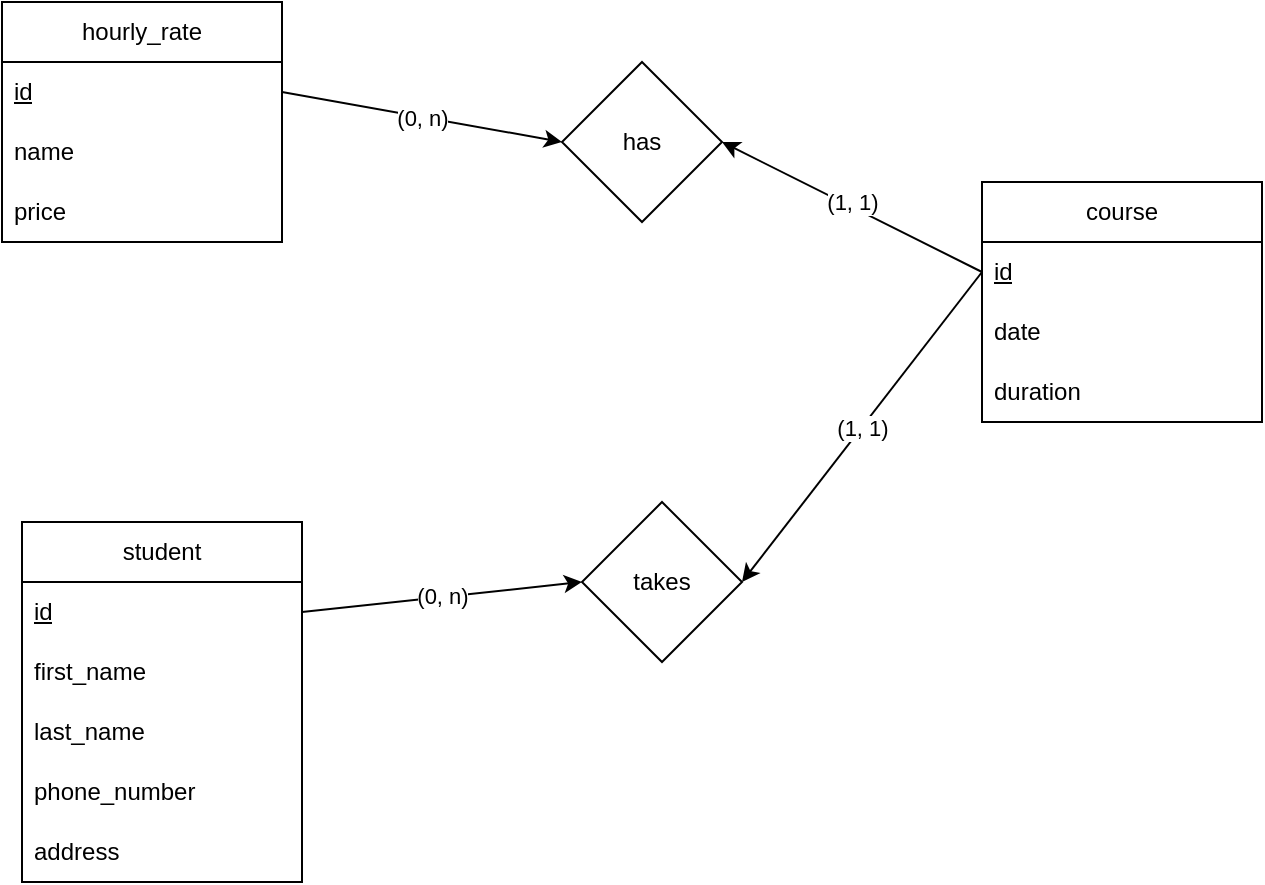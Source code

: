 <mxfile version="24.9.0">
  <diagram id="R2lEEEUBdFMjLlhIrx00" name="Page-1">
    <mxGraphModel dx="1250" dy="585" grid="1" gridSize="10" guides="1" tooltips="1" connect="1" arrows="1" fold="1" page="1" pageScale="1" pageWidth="850" pageHeight="1100" math="0" shadow="0" extFonts="Permanent Marker^https://fonts.googleapis.com/css?family=Permanent+Marker">
      <root>
        <mxCell id="0" />
        <mxCell id="1" parent="0" />
        <mxCell id="FZZj91ICMIYE0WlQEAza-1" value="student" style="swimlane;fontStyle=0;childLayout=stackLayout;horizontal=1;startSize=30;horizontalStack=0;resizeParent=1;resizeParentMax=0;resizeLast=0;collapsible=1;marginBottom=0;whiteSpace=wrap;html=1;" vertex="1" parent="1">
          <mxGeometry x="150" y="320" width="140" height="180" as="geometry" />
        </mxCell>
        <mxCell id="FZZj91ICMIYE0WlQEAza-2" value="&lt;u&gt;id&lt;/u&gt;" style="text;strokeColor=none;fillColor=none;align=left;verticalAlign=middle;spacingLeft=4;spacingRight=4;overflow=hidden;points=[[0,0.5],[1,0.5]];portConstraint=eastwest;rotatable=0;whiteSpace=wrap;html=1;" vertex="1" parent="FZZj91ICMIYE0WlQEAza-1">
          <mxGeometry y="30" width="140" height="30" as="geometry" />
        </mxCell>
        <mxCell id="FZZj91ICMIYE0WlQEAza-3" value="first_name" style="text;strokeColor=none;fillColor=none;align=left;verticalAlign=middle;spacingLeft=4;spacingRight=4;overflow=hidden;points=[[0,0.5],[1,0.5]];portConstraint=eastwest;rotatable=0;whiteSpace=wrap;html=1;" vertex="1" parent="FZZj91ICMIYE0WlQEAza-1">
          <mxGeometry y="60" width="140" height="30" as="geometry" />
        </mxCell>
        <mxCell id="FZZj91ICMIYE0WlQEAza-4" value="last_name" style="text;strokeColor=none;fillColor=none;align=left;verticalAlign=middle;spacingLeft=4;spacingRight=4;overflow=hidden;points=[[0,0.5],[1,0.5]];portConstraint=eastwest;rotatable=0;whiteSpace=wrap;html=1;" vertex="1" parent="FZZj91ICMIYE0WlQEAza-1">
          <mxGeometry y="90" width="140" height="30" as="geometry" />
        </mxCell>
        <mxCell id="FZZj91ICMIYE0WlQEAza-5" value="phone_number" style="text;strokeColor=none;fillColor=none;align=left;verticalAlign=middle;spacingLeft=4;spacingRight=4;overflow=hidden;points=[[0,0.5],[1,0.5]];portConstraint=eastwest;rotatable=0;whiteSpace=wrap;html=1;" vertex="1" parent="FZZj91ICMIYE0WlQEAza-1">
          <mxGeometry y="120" width="140" height="30" as="geometry" />
        </mxCell>
        <mxCell id="FZZj91ICMIYE0WlQEAza-6" value="address" style="text;strokeColor=none;fillColor=none;align=left;verticalAlign=middle;spacingLeft=4;spacingRight=4;overflow=hidden;points=[[0,0.5],[1,0.5]];portConstraint=eastwest;rotatable=0;whiteSpace=wrap;html=1;" vertex="1" parent="FZZj91ICMIYE0WlQEAza-1">
          <mxGeometry y="150" width="140" height="30" as="geometry" />
        </mxCell>
        <mxCell id="FZZj91ICMIYE0WlQEAza-7" value="hourly_rate" style="swimlane;fontStyle=0;childLayout=stackLayout;horizontal=1;startSize=30;horizontalStack=0;resizeParent=1;resizeParentMax=0;resizeLast=0;collapsible=1;marginBottom=0;whiteSpace=wrap;html=1;" vertex="1" parent="1">
          <mxGeometry x="140" y="60" width="140" height="120" as="geometry" />
        </mxCell>
        <mxCell id="FZZj91ICMIYE0WlQEAza-8" value="&lt;u&gt;id&lt;/u&gt;" style="text;strokeColor=none;fillColor=none;align=left;verticalAlign=middle;spacingLeft=4;spacingRight=4;overflow=hidden;points=[[0,0.5],[1,0.5]];portConstraint=eastwest;rotatable=0;whiteSpace=wrap;html=1;" vertex="1" parent="FZZj91ICMIYE0WlQEAza-7">
          <mxGeometry y="30" width="140" height="30" as="geometry" />
        </mxCell>
        <mxCell id="FZZj91ICMIYE0WlQEAza-9" value="name" style="text;strokeColor=none;fillColor=none;align=left;verticalAlign=middle;spacingLeft=4;spacingRight=4;overflow=hidden;points=[[0,0.5],[1,0.5]];portConstraint=eastwest;rotatable=0;whiteSpace=wrap;html=1;" vertex="1" parent="FZZj91ICMIYE0WlQEAza-7">
          <mxGeometry y="60" width="140" height="30" as="geometry" />
        </mxCell>
        <mxCell id="FZZj91ICMIYE0WlQEAza-10" value="price" style="text;strokeColor=none;fillColor=none;align=left;verticalAlign=middle;spacingLeft=4;spacingRight=4;overflow=hidden;points=[[0,0.5],[1,0.5]];portConstraint=eastwest;rotatable=0;whiteSpace=wrap;html=1;" vertex="1" parent="FZZj91ICMIYE0WlQEAza-7">
          <mxGeometry y="90" width="140" height="30" as="geometry" />
        </mxCell>
        <mxCell id="FZZj91ICMIYE0WlQEAza-11" value="course" style="swimlane;fontStyle=0;childLayout=stackLayout;horizontal=1;startSize=30;horizontalStack=0;resizeParent=1;resizeParentMax=0;resizeLast=0;collapsible=1;marginBottom=0;whiteSpace=wrap;html=1;" vertex="1" parent="1">
          <mxGeometry x="630" y="150" width="140" height="120" as="geometry" />
        </mxCell>
        <mxCell id="FZZj91ICMIYE0WlQEAza-12" value="&lt;u&gt;id&lt;/u&gt;" style="text;strokeColor=none;fillColor=none;align=left;verticalAlign=middle;spacingLeft=4;spacingRight=4;overflow=hidden;points=[[0,0.5],[1,0.5]];portConstraint=eastwest;rotatable=0;whiteSpace=wrap;html=1;" vertex="1" parent="FZZj91ICMIYE0WlQEAza-11">
          <mxGeometry y="30" width="140" height="30" as="geometry" />
        </mxCell>
        <mxCell id="FZZj91ICMIYE0WlQEAza-13" value="date" style="text;strokeColor=none;fillColor=none;align=left;verticalAlign=middle;spacingLeft=4;spacingRight=4;overflow=hidden;points=[[0,0.5],[1,0.5]];portConstraint=eastwest;rotatable=0;whiteSpace=wrap;html=1;" vertex="1" parent="FZZj91ICMIYE0WlQEAza-11">
          <mxGeometry y="60" width="140" height="30" as="geometry" />
        </mxCell>
        <mxCell id="FZZj91ICMIYE0WlQEAza-16" value="duration" style="text;strokeColor=none;fillColor=none;align=left;verticalAlign=middle;spacingLeft=4;spacingRight=4;overflow=hidden;points=[[0,0.5],[1,0.5]];portConstraint=eastwest;rotatable=0;whiteSpace=wrap;html=1;" vertex="1" parent="FZZj91ICMIYE0WlQEAza-11">
          <mxGeometry y="90" width="140" height="30" as="geometry" />
        </mxCell>
        <mxCell id="FZZj91ICMIYE0WlQEAza-17" value="has" style="rhombus;whiteSpace=wrap;html=1;" vertex="1" parent="1">
          <mxGeometry x="420" y="90" width="80" height="80" as="geometry" />
        </mxCell>
        <mxCell id="FZZj91ICMIYE0WlQEAza-18" value="takes" style="rhombus;whiteSpace=wrap;html=1;" vertex="1" parent="1">
          <mxGeometry x="430" y="310" width="80" height="80" as="geometry" />
        </mxCell>
        <mxCell id="FZZj91ICMIYE0WlQEAza-19" value="(0, n)" style="endArrow=classic;html=1;rounded=0;exitX=1;exitY=0.5;exitDx=0;exitDy=0;entryX=0;entryY=0.5;entryDx=0;entryDy=0;" edge="1" parent="1" source="FZZj91ICMIYE0WlQEAza-2" target="FZZj91ICMIYE0WlQEAza-18">
          <mxGeometry relative="1" as="geometry">
            <mxPoint x="470" y="280" as="sourcePoint" />
            <mxPoint x="570" y="280" as="targetPoint" />
          </mxGeometry>
        </mxCell>
        <mxCell id="FZZj91ICMIYE0WlQEAza-22" value="" style="endArrow=classic;html=1;rounded=0;exitX=0;exitY=0.5;exitDx=0;exitDy=0;entryX=1;entryY=0.5;entryDx=0;entryDy=0;" edge="1" parent="1" source="FZZj91ICMIYE0WlQEAza-12" target="FZZj91ICMIYE0WlQEAza-18">
          <mxGeometry relative="1" as="geometry">
            <mxPoint x="440" y="280" as="sourcePoint" />
            <mxPoint x="540" y="280" as="targetPoint" />
          </mxGeometry>
        </mxCell>
        <mxCell id="FZZj91ICMIYE0WlQEAza-23" value="(1, 1)" style="edgeLabel;resizable=0;html=1;;align=center;verticalAlign=middle;" connectable="0" vertex="1" parent="FZZj91ICMIYE0WlQEAza-22">
          <mxGeometry relative="1" as="geometry" />
        </mxCell>
        <mxCell id="FZZj91ICMIYE0WlQEAza-24" value="" style="endArrow=classic;html=1;rounded=0;exitX=0;exitY=0.5;exitDx=0;exitDy=0;entryX=1;entryY=0.5;entryDx=0;entryDy=0;" edge="1" parent="1" source="FZZj91ICMIYE0WlQEAza-12" target="FZZj91ICMIYE0WlQEAza-17">
          <mxGeometry relative="1" as="geometry">
            <mxPoint x="440" y="280" as="sourcePoint" />
            <mxPoint x="540" y="280" as="targetPoint" />
          </mxGeometry>
        </mxCell>
        <mxCell id="FZZj91ICMIYE0WlQEAza-25" value="(1, 1)" style="edgeLabel;resizable=0;html=1;;align=center;verticalAlign=middle;" connectable="0" vertex="1" parent="FZZj91ICMIYE0WlQEAza-24">
          <mxGeometry relative="1" as="geometry">
            <mxPoint y="-3" as="offset" />
          </mxGeometry>
        </mxCell>
        <mxCell id="FZZj91ICMIYE0WlQEAza-28" value="" style="endArrow=classic;html=1;rounded=0;exitX=1;exitY=0.5;exitDx=0;exitDy=0;entryX=0;entryY=0.5;entryDx=0;entryDy=0;" edge="1" parent="1" source="FZZj91ICMIYE0WlQEAza-8" target="FZZj91ICMIYE0WlQEAza-17">
          <mxGeometry relative="1" as="geometry">
            <mxPoint x="440" y="280" as="sourcePoint" />
            <mxPoint x="540" y="280" as="targetPoint" />
          </mxGeometry>
        </mxCell>
        <mxCell id="FZZj91ICMIYE0WlQEAza-29" value="(0, n)" style="edgeLabel;resizable=0;html=1;;align=center;verticalAlign=middle;" connectable="0" vertex="1" parent="FZZj91ICMIYE0WlQEAza-28">
          <mxGeometry relative="1" as="geometry" />
        </mxCell>
      </root>
    </mxGraphModel>
  </diagram>
</mxfile>
